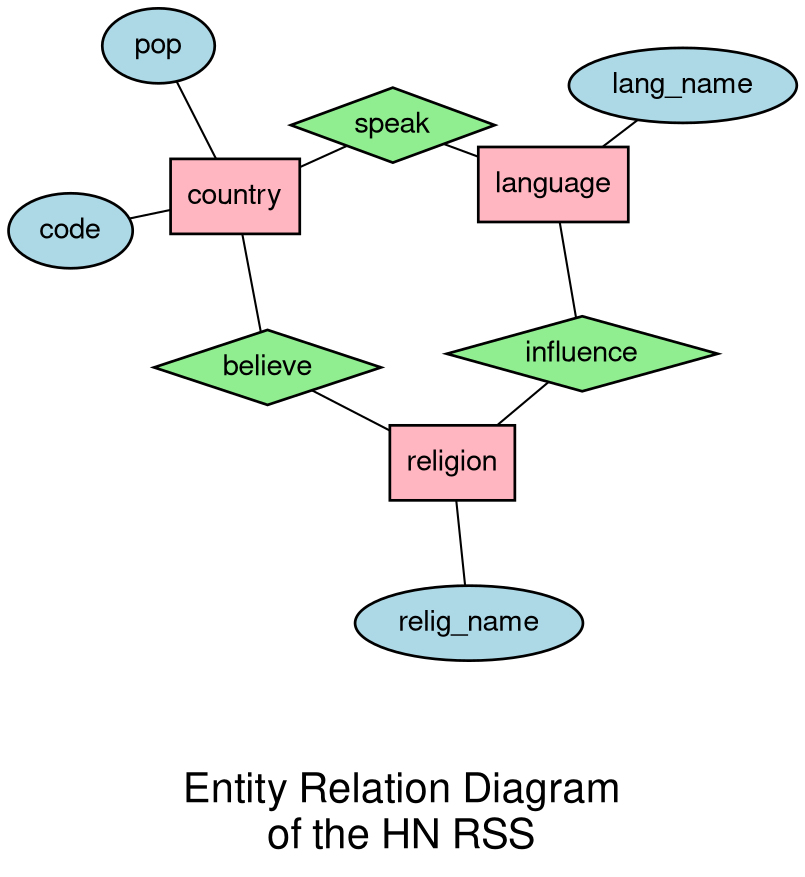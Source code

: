 #dot -Tpng file.gv -o file.png | kitty icat responsab.png

graph ER {
	fontname="Helvetica,Arial,sans-serif"
	node [fontname="Helvetica,Arial,sans-serif"]
	edge [fontname="Helvetica,Arial,sans-serif"]
	layout=neato
	node [shape=box,style=filled,fillcolor=lightpink,penwidth=1.3]; country; language; religion;
	node [shape=ellipse,style=filled,fillcolor=lightblue,penwidth=1.3]; pop; lang_name; relig_name;
		code;
	node [shape=diamond,style=filled,fillcolor=lightgreen,penwidth=1.3]; "speak"; "believe"; "influence";

	pop -- country;
	code -- country;
	country -- "speak";
	"speak" -- language;
	language -- lang_name;
	language -- "influence";
	"influence" -- religion ;
	religion -- relig_name;
	religion -- "believe"[len=1.2];
	"believe" -- country;

	label = "\n\nEntity Relation Diagram\nof the HN RSS";
	fontsize=20;
}

